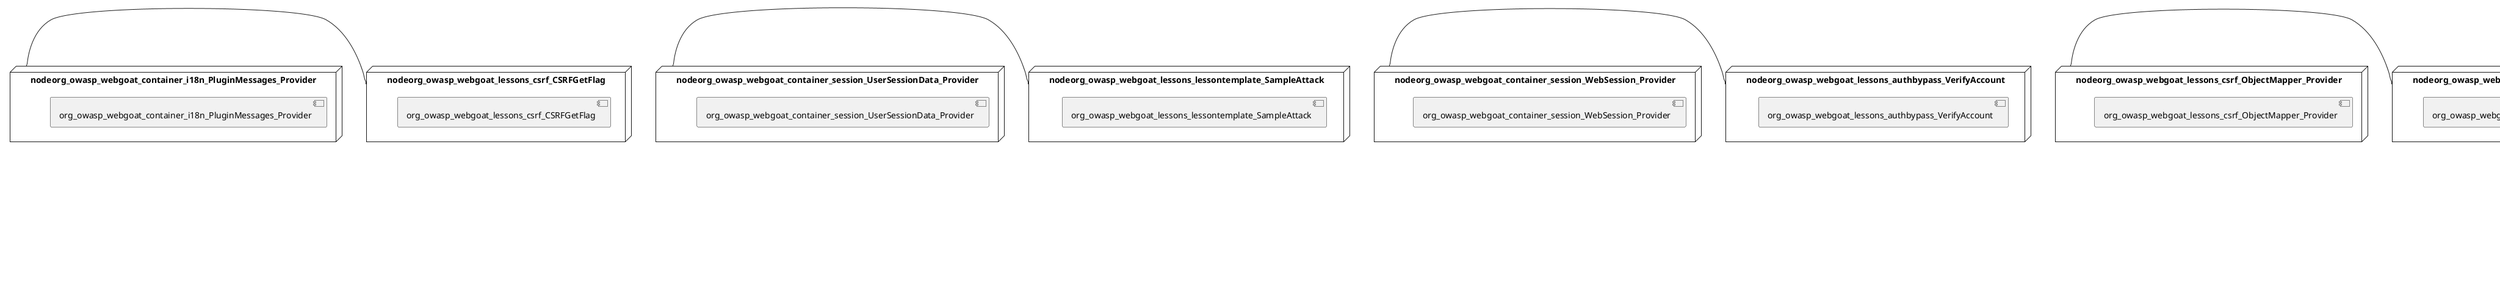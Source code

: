@startuml
skinparam fixCircleLabelOverlapping true
skinparam componentStyle uml2
node nodeorg_owasp_webgoat {
component org_owasp_webgoat {
[org_owasp_webgoat_container_report_ReportCardController] [[webgoat-webgoat.system#_vRJtaE-uEe-KWvUaM4HB_A]]
[org_owasp_webgoat_container_service_LessonMenuService] [[webgoat-webgoat.system#_vRJtaE-uEe-KWvUaM4HB_A]]
[org_owasp_webgoat_container_service_LessonProgressService] [[webgoat-webgoat.system#_vRJtaE-uEe-KWvUaM4HB_A]]
[org_owasp_webgoat_container_service_RestartLessonService] [[webgoat-webgoat.system#_vRJtaE-uEe-KWvUaM4HB_A]]
[org_owasp_webgoat_container_users_Scoreboard] [[webgoat-webgoat.system#_vRJtaE-uEe-KWvUaM4HB_A]]
[org_owasp_webgoat_container_users_UserProgressRepository] [[webgoat-webgoat.system#_vRJtaE-uEe-KWvUaM4HB_A]]
[org_owasp_webgoat_container_users_UserRepository] [[webgoat-webgoat.system#_vRJtaE-uEe-KWvUaM4HB_A]]
[org_owasp_webgoat_container_users_UserService] [[webgoat-webgoat.system#_vRJtaE-uEe-KWvUaM4HB_A]]
[org_owasp_webgoat_lessons_csrf_CSRFLogin] [[webgoat-webgoat.system#_vRJtaE-uEe-KWvUaM4HB_A]]
[org_owasp_webgoat_webwolf_user_UserRepository] [[webgoat-webgoat.system#_vRJtaE-uEe-KWvUaM4HB_A]]
[org_owasp_webgoat_webwolf_user_UserService] [[webgoat-webgoat.system#_vRJtaE-uEe-KWvUaM4HB_A]]
}
}
node nodeorg_owasp_webgoat_lessons_hijacksession {
component org_owasp_webgoat_lessons_hijacksession {
[org_owasp_webgoat_lessons_hijacksession_HijackSessionAssignment] [[webgoat-webgoat.system#_vRJtaE-uEe-KWvUaM4HB_A]]
[org_owasp_webgoat_lessons_hijacksession_cas_HijackSessionAuthenticationProvider] [[webgoat-webgoat.system#_vRJtaE-uEe-KWvUaM4HB_A]]
}
}
node nodeorg_owasp_webgoat_lessons_passwordreset {
component org_owasp_webgoat_lessons_passwordreset {
[org_owasp_webgoat_lessons_passwordreset_SecurityQuestionAssignment] [[webgoat-webgoat.system#_vRJtaE-uEe-KWvUaM4HB_A]]
[org_owasp_webgoat_lessons_passwordreset_TriedQuestions] [[webgoat-webgoat.system#_vRJtaE-uEe-KWvUaM4HB_A]]
}
}
node nodeorg_owasp_webgoat_lessons_xxe {
component org_owasp_webgoat_lessons_xxe {
[org_owasp_webgoat_lessons_xxe_CommentsCache] [[webgoat-webgoat.system#_vRJtaE-uEe-KWvUaM4HB_A]]
[org_owasp_webgoat_lessons_xxe_ContentTypeAssignment] [[webgoat-webgoat.system#_vRJtaE-uEe-KWvUaM4HB_A]]
[org_owasp_webgoat_lessons_xxe_SimpleXXE] [[webgoat-webgoat.system#_vRJtaE-uEe-KWvUaM4HB_A]]
}
}
node nodeorg_owasp_webgoat_webwolf_mailbox {
component org_owasp_webgoat_webwolf_mailbox {
[org_owasp_webgoat_webwolf_mailbox_MailboxController] [[webgoat-webgoat.system#_vRJtaE-uEe-KWvUaM4HB_A]]
[org_owasp_webgoat_webwolf_mailbox_MailboxRepository] [[webgoat-webgoat.system#_vRJtaE-uEe-KWvUaM4HB_A]]
}
}
node nodeorg_owasp_webgoat_container_HammerHead {
[org_owasp_webgoat_container_HammerHead] [[webgoat-webgoat.system#_vRJtaE-uEe-KWvUaM4HB_A]]
}
node nodeorg_owasp_webgoat_container_WebWolfRedirect {
[org_owasp_webgoat_container_WebWolfRedirect] [[webgoat-webgoat.system#_vRJtaE-uEe-KWvUaM4HB_A]]
}
node nodeorg_owasp_webgoat_container_controller_StartLesson {
[org_owasp_webgoat_container_controller_StartLesson] [[webgoat-webgoat.system#_vRJtaE-uEe-KWvUaM4HB_A]]
}
node nodeorg_owasp_webgoat_container_controller_Welcome {
[org_owasp_webgoat_container_controller_Welcome] [[webgoat-webgoat.system#_vRJtaE-uEe-KWvUaM4HB_A]]
}
node nodeorg_owasp_webgoat_container_i18n_PluginMessages_Provider {
[org_owasp_webgoat_container_i18n_PluginMessages_Provider] [[webgoat-webgoat.system#_vRJtaE-uEe-KWvUaM4HB_A]]
}
node nodeorg_owasp_webgoat_container_service_EnvironmentService {
[org_owasp_webgoat_container_service_EnvironmentService] [[webgoat-webgoat.system#_vRJtaE-uEe-KWvUaM4HB_A]]
}
node nodeorg_owasp_webgoat_container_service_HintService {
[org_owasp_webgoat_container_service_HintService] [[webgoat-webgoat.system#_vRJtaE-uEe-KWvUaM4HB_A]]
}
node nodeorg_owasp_webgoat_container_service_LabelDebugService {
[org_owasp_webgoat_container_service_LabelDebugService] [[webgoat-webgoat.system#_vRJtaE-uEe-KWvUaM4HB_A]]
}
node nodeorg_owasp_webgoat_container_service_LabelService {
[org_owasp_webgoat_container_service_LabelService] [[webgoat-webgoat.system#_vRJtaE-uEe-KWvUaM4HB_A]]
}
node nodeorg_owasp_webgoat_container_service_LessonInfoService {
[org_owasp_webgoat_container_service_LessonInfoService] [[webgoat-webgoat.system#_vRJtaE-uEe-KWvUaM4HB_A]]
}
node nodeorg_owasp_webgoat_container_service_LessonTitleService {
[org_owasp_webgoat_container_service_LessonTitleService] [[webgoat-webgoat.system#_vRJtaE-uEe-KWvUaM4HB_A]]
}
node nodeorg_owasp_webgoat_container_service_SessionService {
[org_owasp_webgoat_container_service_SessionService] [[webgoat-webgoat.system#_vRJtaE-uEe-KWvUaM4HB_A]]
}
node nodeorg_owasp_webgoat_container_session_UserSessionData_Provider {
[org_owasp_webgoat_container_session_UserSessionData_Provider] [[webgoat-webgoat.system#_vRJtaE-uEe-KWvUaM4HB_A]]
}
node nodeorg_owasp_webgoat_container_session_WebSession_Provider {
[org_owasp_webgoat_container_session_WebSession_Provider] [[webgoat-webgoat.system#_vRJtaE-uEe-KWvUaM4HB_A]]
}
node nodeorg_owasp_webgoat_container_users_RegistrationController {
[org_owasp_webgoat_container_users_RegistrationController] [[webgoat-webgoat.system#_vRJtaE-uEe-KWvUaM4HB_A]]
}
node nodeorg_owasp_webgoat_lessons_authbypass_VerifyAccount {
[org_owasp_webgoat_lessons_authbypass_VerifyAccount] [[webgoat-webgoat.system#_vRJtaE-uEe-KWvUaM4HB_A]]
}
node nodeorg_owasp_webgoat_lessons_bypassrestrictions_BypassRestrictionsFieldRestrictions {
[org_owasp_webgoat_lessons_bypassrestrictions_BypassRestrictionsFieldRestrictions] [[webgoat-webgoat.system#_vRJtaE-uEe-KWvUaM4HB_A]]
}
node nodeorg_owasp_webgoat_lessons_bypassrestrictions_BypassRestrictionsFrontendValidation {
[org_owasp_webgoat_lessons_bypassrestrictions_BypassRestrictionsFrontendValidation] [[webgoat-webgoat.system#_vRJtaE-uEe-KWvUaM4HB_A]]
}
node nodeorg_owasp_webgoat_lessons_challenges_FlagController {
[org_owasp_webgoat_lessons_challenges_FlagController] [[webgoat-webgoat.system#_vRJtaE-uEe-KWvUaM4HB_A]]
}
node nodeorg_owasp_webgoat_lessons_challenges_challenge1_Assignment1 {
[org_owasp_webgoat_lessons_challenges_challenge1_Assignment1] [[webgoat-webgoat.system#_vRJtaE-uEe-KWvUaM4HB_A]]
}
node nodeorg_owasp_webgoat_lessons_challenges_challenge1_ImageServlet {
[org_owasp_webgoat_lessons_challenges_challenge1_ImageServlet] [[webgoat-webgoat.system#_vRJtaE-uEe-KWvUaM4HB_A]]
}
node nodeorg_owasp_webgoat_lessons_challenges_challenge5_Assignment5 {
[org_owasp_webgoat_lessons_challenges_challenge5_Assignment5] [[webgoat-webgoat.system#_vRJtaE-uEe-KWvUaM4HB_A]]
}
node nodeorg_owasp_webgoat_lessons_challenges_challenge7_Assignment7 {
[org_owasp_webgoat_lessons_challenges_challenge7_Assignment7] [[webgoat-webgoat.system#_vRJtaE-uEe-KWvUaM4HB_A]]
}
node nodeorg_owasp_webgoat_lessons_challenges_challenge8_Assignment8 {
[org_owasp_webgoat_lessons_challenges_challenge8_Assignment8] [[webgoat-webgoat.system#_vRJtaE-uEe-KWvUaM4HB_A]]
}
node nodeorg_owasp_webgoat_lessons_chromedevtools_NetworkDummy {
[org_owasp_webgoat_lessons_chromedevtools_NetworkDummy] [[webgoat-webgoat.system#_vRJtaE-uEe-KWvUaM4HB_A]]
}
node nodeorg_owasp_webgoat_lessons_chromedevtools_NetworkLesson {
[org_owasp_webgoat_lessons_chromedevtools_NetworkLesson] [[webgoat-webgoat.system#_vRJtaE-uEe-KWvUaM4HB_A]]
}
node nodeorg_owasp_webgoat_lessons_cia_CIAQuiz {
[org_owasp_webgoat_lessons_cia_CIAQuiz] [[webgoat-webgoat.system#_vRJtaE-uEe-KWvUaM4HB_A]]
}
node nodeorg_owasp_webgoat_lessons_clientsidefiltering_ClientSideFilteringAssignment {
[org_owasp_webgoat_lessons_clientsidefiltering_ClientSideFilteringAssignment] [[webgoat-webgoat.system#_vRJtaE-uEe-KWvUaM4HB_A]]
}
node nodeorg_owasp_webgoat_lessons_clientsidefiltering_ClientSideFilteringFreeAssignment {
[org_owasp_webgoat_lessons_clientsidefiltering_ClientSideFilteringFreeAssignment] [[webgoat-webgoat.system#_vRJtaE-uEe-KWvUaM4HB_A]]
}
node nodeorg_owasp_webgoat_lessons_clientsidefiltering_Salaries {
[org_owasp_webgoat_lessons_clientsidefiltering_Salaries] [[webgoat-webgoat.system#_vRJtaE-uEe-KWvUaM4HB_A]]
}
node nodeorg_owasp_webgoat_lessons_clientsidefiltering_ShopEndpoint {
[org_owasp_webgoat_lessons_clientsidefiltering_ShopEndpoint] [[webgoat-webgoat.system#_vRJtaE-uEe-KWvUaM4HB_A]]
}
node nodeorg_owasp_webgoat_lessons_cryptography_EncodingAssignment {
[org_owasp_webgoat_lessons_cryptography_EncodingAssignment] [[webgoat-webgoat.system#_vRJtaE-uEe-KWvUaM4HB_A]]
}
node nodeorg_owasp_webgoat_lessons_cryptography_HashingAssignment {
[org_owasp_webgoat_lessons_cryptography_HashingAssignment] [[webgoat-webgoat.system#_vRJtaE-uEe-KWvUaM4HB_A]]
}
node nodeorg_owasp_webgoat_lessons_cryptography_SecureDefaultsAssignment {
[org_owasp_webgoat_lessons_cryptography_SecureDefaultsAssignment] [[webgoat-webgoat.system#_vRJtaE-uEe-KWvUaM4HB_A]]
}
node nodeorg_owasp_webgoat_lessons_cryptography_SigningAssignment {
[org_owasp_webgoat_lessons_cryptography_SigningAssignment] [[webgoat-webgoat.system#_vRJtaE-uEe-KWvUaM4HB_A]]
}
node nodeorg_owasp_webgoat_lessons_cryptography_XOREncodingAssignment {
[org_owasp_webgoat_lessons_cryptography_XOREncodingAssignment] [[webgoat-webgoat.system#_vRJtaE-uEe-KWvUaM4HB_A]]
}
node nodeorg_owasp_webgoat_lessons_csrf_CSRFConfirmFlag1 {
[org_owasp_webgoat_lessons_csrf_CSRFConfirmFlag1] [[webgoat-webgoat.system#_vRJtaE-uEe-KWvUaM4HB_A]]
}
node nodeorg_owasp_webgoat_lessons_csrf_CSRFFeedback {
[org_owasp_webgoat_lessons_csrf_CSRFFeedback] [[webgoat-webgoat.system#_vRJtaE-uEe-KWvUaM4HB_A]]
}
node nodeorg_owasp_webgoat_lessons_csrf_CSRFGetFlag {
[org_owasp_webgoat_lessons_csrf_CSRFGetFlag] [[webgoat-webgoat.system#_vRJtaE-uEe-KWvUaM4HB_A]]
}
node nodeorg_owasp_webgoat_lessons_csrf_ForgedReviews {
[org_owasp_webgoat_lessons_csrf_ForgedReviews] [[webgoat-webgoat.system#_vRJtaE-uEe-KWvUaM4HB_A]]
}
node nodeorg_owasp_webgoat_lessons_csrf_ObjectMapper_Provider {
[org_owasp_webgoat_lessons_csrf_ObjectMapper_Provider] [[webgoat-webgoat.system#_vRJtaE-uEe-KWvUaM4HB_A]]
}
node nodeorg_owasp_webgoat_lessons_deserialization_InsecureDeserializationTask {
[org_owasp_webgoat_lessons_deserialization_InsecureDeserializationTask] [[webgoat-webgoat.system#_vRJtaE-uEe-KWvUaM4HB_A]]
}
node nodeorg_owasp_webgoat_lessons_htmltampering_HtmlTamperingTask {
[org_owasp_webgoat_lessons_htmltampering_HtmlTamperingTask] [[webgoat-webgoat.system#_vRJtaE-uEe-KWvUaM4HB_A]]
}
node nodeorg_owasp_webgoat_lessons_httpbasics_HttpBasicsLesson {
[org_owasp_webgoat_lessons_httpbasics_HttpBasicsLesson] [[webgoat-webgoat.system#_vRJtaE-uEe-KWvUaM4HB_A]]
}
node nodeorg_owasp_webgoat_lessons_httpbasics_HttpBasicsQuiz {
[org_owasp_webgoat_lessons_httpbasics_HttpBasicsQuiz] [[webgoat-webgoat.system#_vRJtaE-uEe-KWvUaM4HB_A]]
}
node nodeorg_owasp_webgoat_lessons_httpproxies_HttpBasicsInterceptRequest {
[org_owasp_webgoat_lessons_httpproxies_HttpBasicsInterceptRequest] [[webgoat-webgoat.system#_vRJtaE-uEe-KWvUaM4HB_A]]
}
node nodeorg_owasp_webgoat_lessons_idor_IDORDiffAttributes {
[org_owasp_webgoat_lessons_idor_IDORDiffAttributes] [[webgoat-webgoat.system#_vRJtaE-uEe-KWvUaM4HB_A]]
}
node nodeorg_owasp_webgoat_lessons_idor_IDOREditOtherProfile {
[org_owasp_webgoat_lessons_idor_IDOREditOtherProfile] [[webgoat-webgoat.system#_vRJtaE-uEe-KWvUaM4HB_A]]
}
node nodeorg_owasp_webgoat_lessons_idor_IDORLogin {
[org_owasp_webgoat_lessons_idor_IDORLogin] [[webgoat-webgoat.system#_vRJtaE-uEe-KWvUaM4HB_A]]
}
node nodeorg_owasp_webgoat_lessons_idor_IDORViewOtherProfile {
[org_owasp_webgoat_lessons_idor_IDORViewOtherProfile] [[webgoat-webgoat.system#_vRJtaE-uEe-KWvUaM4HB_A]]
}
node nodeorg_owasp_webgoat_lessons_idor_IDORViewOwnProfile {
[org_owasp_webgoat_lessons_idor_IDORViewOwnProfile] [[webgoat-webgoat.system#_vRJtaE-uEe-KWvUaM4HB_A]]
}
node nodeorg_owasp_webgoat_lessons_idor_IDORViewOwnProfileAltUrl {
[org_owasp_webgoat_lessons_idor_IDORViewOwnProfileAltUrl] [[webgoat-webgoat.system#_vRJtaE-uEe-KWvUaM4HB_A]]
}
node nodeorg_owasp_webgoat_lessons_insecurelogin_InsecureLoginTask {
[org_owasp_webgoat_lessons_insecurelogin_InsecureLoginTask] [[webgoat-webgoat.system#_vRJtaE-uEe-KWvUaM4HB_A]]
}
node nodeorg_owasp_webgoat_lessons_jwt_JWTDecodeEndpoint {
[org_owasp_webgoat_lessons_jwt_JWTDecodeEndpoint] [[webgoat-webgoat.system#_vRJtaE-uEe-KWvUaM4HB_A]]
}
node nodeorg_owasp_webgoat_lessons_jwt_JWTQuiz {
[org_owasp_webgoat_lessons_jwt_JWTQuiz] [[webgoat-webgoat.system#_vRJtaE-uEe-KWvUaM4HB_A]]
}
node nodeorg_owasp_webgoat_lessons_jwt_JWTRefreshEndpoint {
[org_owasp_webgoat_lessons_jwt_JWTRefreshEndpoint] [[webgoat-webgoat.system#_vRJtaE-uEe-KWvUaM4HB_A]]
}
node nodeorg_owasp_webgoat_lessons_jwt_JWTSecretKeyEndpoint {
[org_owasp_webgoat_lessons_jwt_JWTSecretKeyEndpoint] [[webgoat-webgoat.system#_vRJtaE-uEe-KWvUaM4HB_A]]
}
node nodeorg_owasp_webgoat_lessons_jwt_JWTVotesEndpoint {
[org_owasp_webgoat_lessons_jwt_JWTVotesEndpoint] [[webgoat-webgoat.system#_vRJtaE-uEe-KWvUaM4HB_A]]
}
node nodeorg_owasp_webgoat_lessons_jwt_claimmisuse_JWTHeaderJKUEndpoint {
[org_owasp_webgoat_lessons_jwt_claimmisuse_JWTHeaderJKUEndpoint] [[webgoat-webgoat.system#_vRJtaE-uEe-KWvUaM4HB_A]]
}
node nodeorg_owasp_webgoat_lessons_jwt_claimmisuse_JWTHeaderKIDEndpoint {
[org_owasp_webgoat_lessons_jwt_claimmisuse_JWTHeaderKIDEndpoint] [[webgoat-webgoat.system#_vRJtaE-uEe-KWvUaM4HB_A]]
}
node nodeorg_owasp_webgoat_lessons_lessontemplate_SampleAttack {
[org_owasp_webgoat_lessons_lessontemplate_SampleAttack] [[webgoat-webgoat.system#_vRJtaE-uEe-KWvUaM4HB_A]]
}
node nodeorg_owasp_webgoat_lessons_logging_LogBleedingTask {
[org_owasp_webgoat_lessons_logging_LogBleedingTask] [[webgoat-webgoat.system#_vRJtaE-uEe-KWvUaM4HB_A]]
}
node nodeorg_owasp_webgoat_lessons_logging_LogSpoofingTask {
[org_owasp_webgoat_lessons_logging_LogSpoofingTask] [[webgoat-webgoat.system#_vRJtaE-uEe-KWvUaM4HB_A]]
}
node nodeorg_owasp_webgoat_lessons_missingac_MissingFunctionACHiddenMenus {
[org_owasp_webgoat_lessons_missingac_MissingFunctionACHiddenMenus] [[webgoat-webgoat.system#_vRJtaE-uEe-KWvUaM4HB_A]]
}
node nodeorg_owasp_webgoat_lessons_missingac_MissingFunctionACUsers {
[org_owasp_webgoat_lessons_missingac_MissingFunctionACUsers] [[webgoat-webgoat.system#_vRJtaE-uEe-KWvUaM4HB_A]]
}
node nodeorg_owasp_webgoat_lessons_missingac_MissingFunctionACYourHash {
[org_owasp_webgoat_lessons_missingac_MissingFunctionACYourHash] [[webgoat-webgoat.system#_vRJtaE-uEe-KWvUaM4HB_A]]
}
node nodeorg_owasp_webgoat_lessons_missingac_MissingFunctionACYourHashAdmin {
[org_owasp_webgoat_lessons_missingac_MissingFunctionACYourHashAdmin] [[webgoat-webgoat.system#_vRJtaE-uEe-KWvUaM4HB_A]]
}
node nodeorg_owasp_webgoat_lessons_passwordreset_QuestionsAssignment {
[org_owasp_webgoat_lessons_passwordreset_QuestionsAssignment] [[webgoat-webgoat.system#_vRJtaE-uEe-KWvUaM4HB_A]]
}
node nodeorg_owasp_webgoat_lessons_passwordreset_ResetLinkAssignment {
[org_owasp_webgoat_lessons_passwordreset_ResetLinkAssignment] [[webgoat-webgoat.system#_vRJtaE-uEe-KWvUaM4HB_A]]
}
node nodeorg_owasp_webgoat_lessons_passwordreset_ResetLinkAssignmentForgotPassword {
[org_owasp_webgoat_lessons_passwordreset_ResetLinkAssignmentForgotPassword] [[webgoat-webgoat.system#_vRJtaE-uEe-KWvUaM4HB_A]]
}
node nodeorg_owasp_webgoat_lessons_passwordreset_SimpleMailAssignment {
[org_owasp_webgoat_lessons_passwordreset_SimpleMailAssignment] [[webgoat-webgoat.system#_vRJtaE-uEe-KWvUaM4HB_A]]
}
node nodeorg_owasp_webgoat_lessons_pathtraversal_ProfileUpload {
[org_owasp_webgoat_lessons_pathtraversal_ProfileUpload] [[webgoat-webgoat.system#_vRJtaE-uEe-KWvUaM4HB_A]]
}
node nodeorg_owasp_webgoat_lessons_pathtraversal_ProfileUploadFix {
[org_owasp_webgoat_lessons_pathtraversal_ProfileUploadFix] [[webgoat-webgoat.system#_vRJtaE-uEe-KWvUaM4HB_A]]
}
node nodeorg_owasp_webgoat_lessons_pathtraversal_ProfileUploadRemoveUserInput {
[org_owasp_webgoat_lessons_pathtraversal_ProfileUploadRemoveUserInput] [[webgoat-webgoat.system#_vRJtaE-uEe-KWvUaM4HB_A]]
}
node nodeorg_owasp_webgoat_lessons_pathtraversal_ProfileUploadRetrieval {
[org_owasp_webgoat_lessons_pathtraversal_ProfileUploadRetrieval] [[webgoat-webgoat.system#_vRJtaE-uEe-KWvUaM4HB_A]]
}
node nodeorg_owasp_webgoat_lessons_pathtraversal_ProfileZipSlip {
[org_owasp_webgoat_lessons_pathtraversal_ProfileZipSlip] [[webgoat-webgoat.system#_vRJtaE-uEe-KWvUaM4HB_A]]
}
node nodeorg_owasp_webgoat_lessons_securepasswords_SecurePasswordsAssignment {
[org_owasp_webgoat_lessons_securepasswords_SecurePasswordsAssignment] [[webgoat-webgoat.system#_vRJtaE-uEe-KWvUaM4HB_A]]
}
node nodeorg_owasp_webgoat_lessons_spoofcookie_SpoofCookieAssignment {
[org_owasp_webgoat_lessons_spoofcookie_SpoofCookieAssignment] [[webgoat-webgoat.system#_vRJtaE-uEe-KWvUaM4HB_A]]
}
node nodeorg_owasp_webgoat_lessons_sqlinjection_advanced_SqlInjectionChallenge {
[org_owasp_webgoat_lessons_sqlinjection_advanced_SqlInjectionChallenge] [[webgoat-webgoat.system#_vRJtaE-uEe-KWvUaM4HB_A]]
}
node nodeorg_owasp_webgoat_lessons_sqlinjection_advanced_SqlInjectionChallengeLogin {
[org_owasp_webgoat_lessons_sqlinjection_advanced_SqlInjectionChallengeLogin] [[webgoat-webgoat.system#_vRJtaE-uEe-KWvUaM4HB_A]]
}
node nodeorg_owasp_webgoat_lessons_sqlinjection_advanced_SqlInjectionLesson6a {
[org_owasp_webgoat_lessons_sqlinjection_advanced_SqlInjectionLesson6a] [[webgoat-webgoat.system#_vRJtaE-uEe-KWvUaM4HB_A]]
}
node nodeorg_owasp_webgoat_lessons_sqlinjection_advanced_SqlInjectionLesson6b {
[org_owasp_webgoat_lessons_sqlinjection_advanced_SqlInjectionLesson6b] [[webgoat-webgoat.system#_vRJtaE-uEe-KWvUaM4HB_A]]
}
node nodeorg_owasp_webgoat_lessons_sqlinjection_advanced_SqlInjectionQuiz {
[org_owasp_webgoat_lessons_sqlinjection_advanced_SqlInjectionQuiz] [[webgoat-webgoat.system#_vRJtaE-uEe-KWvUaM4HB_A]]
}
node nodeorg_owasp_webgoat_lessons_sqlinjection_introduction_SqlInjectionLesson10 {
[org_owasp_webgoat_lessons_sqlinjection_introduction_SqlInjectionLesson10] [[webgoat-webgoat.system#_vRJtaE-uEe-KWvUaM4HB_A]]
}
node nodeorg_owasp_webgoat_lessons_sqlinjection_introduction_SqlInjectionLesson2 {
[org_owasp_webgoat_lessons_sqlinjection_introduction_SqlInjectionLesson2] [[webgoat-webgoat.system#_vRJtaE-uEe-KWvUaM4HB_A]]
}
node nodeorg_owasp_webgoat_lessons_sqlinjection_introduction_SqlInjectionLesson3 {
[org_owasp_webgoat_lessons_sqlinjection_introduction_SqlInjectionLesson3] [[webgoat-webgoat.system#_vRJtaE-uEe-KWvUaM4HB_A]]
}
node nodeorg_owasp_webgoat_lessons_sqlinjection_introduction_SqlInjectionLesson4 {
[org_owasp_webgoat_lessons_sqlinjection_introduction_SqlInjectionLesson4] [[webgoat-webgoat.system#_vRJtaE-uEe-KWvUaM4HB_A]]
}
node nodeorg_owasp_webgoat_lessons_sqlinjection_introduction_SqlInjectionLesson5 {
[org_owasp_webgoat_lessons_sqlinjection_introduction_SqlInjectionLesson5] [[webgoat-webgoat.system#_vRJtaE-uEe-KWvUaM4HB_A]]
}
node nodeorg_owasp_webgoat_lessons_sqlinjection_introduction_SqlInjectionLesson5a {
[org_owasp_webgoat_lessons_sqlinjection_introduction_SqlInjectionLesson5a] [[webgoat-webgoat.system#_vRJtaE-uEe-KWvUaM4HB_A]]
}
node nodeorg_owasp_webgoat_lessons_sqlinjection_introduction_SqlInjectionLesson5b {
[org_owasp_webgoat_lessons_sqlinjection_introduction_SqlInjectionLesson5b] [[webgoat-webgoat.system#_vRJtaE-uEe-KWvUaM4HB_A]]
}
node nodeorg_owasp_webgoat_lessons_sqlinjection_introduction_SqlInjectionLesson8 {
[org_owasp_webgoat_lessons_sqlinjection_introduction_SqlInjectionLesson8] [[webgoat-webgoat.system#_vRJtaE-uEe-KWvUaM4HB_A]]
}
node nodeorg_owasp_webgoat_lessons_sqlinjection_introduction_SqlInjectionLesson9 {
[org_owasp_webgoat_lessons_sqlinjection_introduction_SqlInjectionLesson9] [[webgoat-webgoat.system#_vRJtaE-uEe-KWvUaM4HB_A]]
}
node nodeorg_owasp_webgoat_lessons_sqlinjection_mitigation_Servers {
[org_owasp_webgoat_lessons_sqlinjection_mitigation_Servers] [[webgoat-webgoat.system#_vRJtaE-uEe-KWvUaM4HB_A]]
}
node nodeorg_owasp_webgoat_lessons_sqlinjection_mitigation_SqlInjectionLesson10a {
[org_owasp_webgoat_lessons_sqlinjection_mitigation_SqlInjectionLesson10a] [[webgoat-webgoat.system#_vRJtaE-uEe-KWvUaM4HB_A]]
}
node nodeorg_owasp_webgoat_lessons_sqlinjection_mitigation_SqlInjectionLesson10b {
[org_owasp_webgoat_lessons_sqlinjection_mitigation_SqlInjectionLesson10b] [[webgoat-webgoat.system#_vRJtaE-uEe-KWvUaM4HB_A]]
}
node nodeorg_owasp_webgoat_lessons_sqlinjection_mitigation_SqlInjectionLesson13 {
[org_owasp_webgoat_lessons_sqlinjection_mitigation_SqlInjectionLesson13] [[webgoat-webgoat.system#_vRJtaE-uEe-KWvUaM4HB_A]]
}
node nodeorg_owasp_webgoat_lessons_sqlinjection_mitigation_SqlOnlyInputValidation {
[org_owasp_webgoat_lessons_sqlinjection_mitigation_SqlOnlyInputValidation] [[webgoat-webgoat.system#_vRJtaE-uEe-KWvUaM4HB_A]]
}
node nodeorg_owasp_webgoat_lessons_sqlinjection_mitigation_SqlOnlyInputValidationOnKeywords {
[org_owasp_webgoat_lessons_sqlinjection_mitigation_SqlOnlyInputValidationOnKeywords] [[webgoat-webgoat.system#_vRJtaE-uEe-KWvUaM4HB_A]]
}
node nodeorg_owasp_webgoat_lessons_ssrf_SSRFTask1 {
[org_owasp_webgoat_lessons_ssrf_SSRFTask1] [[webgoat-webgoat.system#_vRJtaE-uEe-KWvUaM4HB_A]]
}
node nodeorg_owasp_webgoat_lessons_ssrf_SSRFTask2 {
[org_owasp_webgoat_lessons_ssrf_SSRFTask2] [[webgoat-webgoat.system#_vRJtaE-uEe-KWvUaM4HB_A]]
}
node nodeorg_owasp_webgoat_lessons_vulnerablecomponents_VulnerableComponentsLesson {
[org_owasp_webgoat_lessons_vulnerablecomponents_VulnerableComponentsLesson] [[webgoat-webgoat.system#_vRJtaE-uEe-KWvUaM4HB_A]]
}
node nodeorg_owasp_webgoat_lessons_webwolfintroduction_LandingAssignment {
[org_owasp_webgoat_lessons_webwolfintroduction_LandingAssignment] [[webgoat-webgoat.system#_vRJtaE-uEe-KWvUaM4HB_A]]
}
node nodeorg_owasp_webgoat_lessons_webwolfintroduction_MailAssignment {
[org_owasp_webgoat_lessons_webwolfintroduction_MailAssignment] [[webgoat-webgoat.system#_vRJtaE-uEe-KWvUaM4HB_A]]
}
node nodeorg_owasp_webgoat_lessons_xss_CrossSiteScriptingLesson1 {
[org_owasp_webgoat_lessons_xss_CrossSiteScriptingLesson1] [[webgoat-webgoat.system#_vRJtaE-uEe-KWvUaM4HB_A]]
}
node nodeorg_owasp_webgoat_lessons_xss_CrossSiteScriptingLesson3 {
[org_owasp_webgoat_lessons_xss_CrossSiteScriptingLesson3] [[webgoat-webgoat.system#_vRJtaE-uEe-KWvUaM4HB_A]]
}
node nodeorg_owasp_webgoat_lessons_xss_CrossSiteScriptingLesson4 {
[org_owasp_webgoat_lessons_xss_CrossSiteScriptingLesson4] [[webgoat-webgoat.system#_vRJtaE-uEe-KWvUaM4HB_A]]
}
node nodeorg_owasp_webgoat_lessons_xss_CrossSiteScriptingLesson5a {
[org_owasp_webgoat_lessons_xss_CrossSiteScriptingLesson5a] [[webgoat-webgoat.system#_vRJtaE-uEe-KWvUaM4HB_A]]
}
node nodeorg_owasp_webgoat_lessons_xss_CrossSiteScriptingLesson6a {
[org_owasp_webgoat_lessons_xss_CrossSiteScriptingLesson6a] [[webgoat-webgoat.system#_vRJtaE-uEe-KWvUaM4HB_A]]
}
node nodeorg_owasp_webgoat_lessons_xss_CrossSiteScriptingQuiz {
[org_owasp_webgoat_lessons_xss_CrossSiteScriptingQuiz] [[webgoat-webgoat.system#_vRJtaE-uEe-KWvUaM4HB_A]]
}
node nodeorg_owasp_webgoat_lessons_xss_DOMCrossSiteScripting {
[org_owasp_webgoat_lessons_xss_DOMCrossSiteScripting] [[webgoat-webgoat.system#_vRJtaE-uEe-KWvUaM4HB_A]]
}
node nodeorg_owasp_webgoat_lessons_xss_DOMCrossSiteScriptingVerifier {
[org_owasp_webgoat_lessons_xss_DOMCrossSiteScriptingVerifier] [[webgoat-webgoat.system#_vRJtaE-uEe-KWvUaM4HB_A]]
}
node nodeorg_owasp_webgoat_lessons_xss_stored_StoredCrossSiteScriptingVerifier {
[org_owasp_webgoat_lessons_xss_stored_StoredCrossSiteScriptingVerifier] [[webgoat-webgoat.system#_vRJtaE-uEe-KWvUaM4HB_A]]
}
node nodeorg_owasp_webgoat_lessons_xss_stored_StoredXssComments {
[org_owasp_webgoat_lessons_xss_stored_StoredXssComments] [[webgoat-webgoat.system#_vRJtaE-uEe-KWvUaM4HB_A]]
}
node nodeorg_owasp_webgoat_lessons_xxe_BlindSendFileAssignment {
[org_owasp_webgoat_lessons_xxe_BlindSendFileAssignment] [[webgoat-webgoat.system#_vRJtaE-uEe-KWvUaM4HB_A]]
}
node nodeorg_owasp_webgoat_lessons_xxe_CommentsEndpoint {
[org_owasp_webgoat_lessons_xxe_CommentsEndpoint] [[webgoat-webgoat.system#_vRJtaE-uEe-KWvUaM4HB_A]]
}
node nodeorg_owasp_webgoat_webwolf_FileServer {
[org_owasp_webgoat_webwolf_FileServer] [[webgoat-webgoat.system#_vRJtaE-uEe-KWvUaM4HB_A]]
}
node nodeorg_owasp_webgoat_webwolf_jwt_JWTController {
[org_owasp_webgoat_webwolf_jwt_JWTController] [[webgoat-webgoat.system#_vRJtaE-uEe-KWvUaM4HB_A]]
}
node nodeorg_owasp_webgoat_webwolf_requests_LandingPage {
[org_owasp_webgoat_webwolf_requests_LandingPage] [[webgoat-webgoat.system#_vRJtaE-uEe-KWvUaM4HB_A]]
}
node nodeorg_owasp_webgoat_webwolf_requests_Requests {
[org_owasp_webgoat_webwolf_requests_Requests] [[webgoat-webgoat.system#_vRJtaE-uEe-KWvUaM4HB_A]]
}
[nodeorg_owasp_webgoat_container_i18n_PluginMessages_Provider] - [nodeorg_owasp_webgoat_lessons_csrf_CSRFGetFlag]
[nodeorg_owasp_webgoat_container_session_UserSessionData_Provider] - [nodeorg_owasp_webgoat_lessons_lessontemplate_SampleAttack]
[nodeorg_owasp_webgoat_container_session_WebSession_Provider] - [nodeorg_owasp_webgoat_lessons_authbypass_VerifyAccount]
[nodeorg_owasp_webgoat_lessons_csrf_ObjectMapper_Provider] - [nodeorg_owasp_webgoat_lessons_csrf_CSRFFeedback]

@enduml
